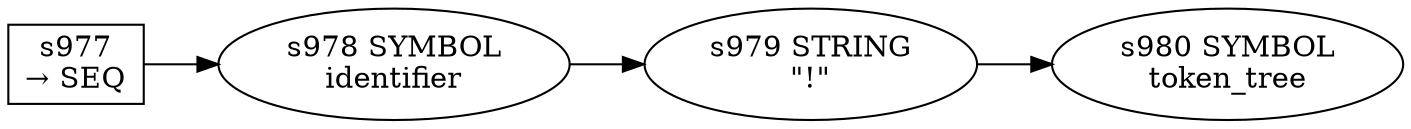 
  digraph macro_invocation {
  
    rankdir=LR;
  
    s977 [label="s977\n&rarr; SEQ", shape=record, fixedsize=false, peripheries=1];
  s978 [label="s978 SYMBOL\nidentifier" href="rust-grammar.json.identifier.dot.svg"];
  s977 -> s978 [];
  s979 [label="s979 STRING\n\"!\""];
  s978 -> s979 [];
  s980 [label="s980 SYMBOL\ntoken_tree" href="rust-grammar.json.token_tree.dot.svg"];
  s979 -> s980 [];
  
  }
  